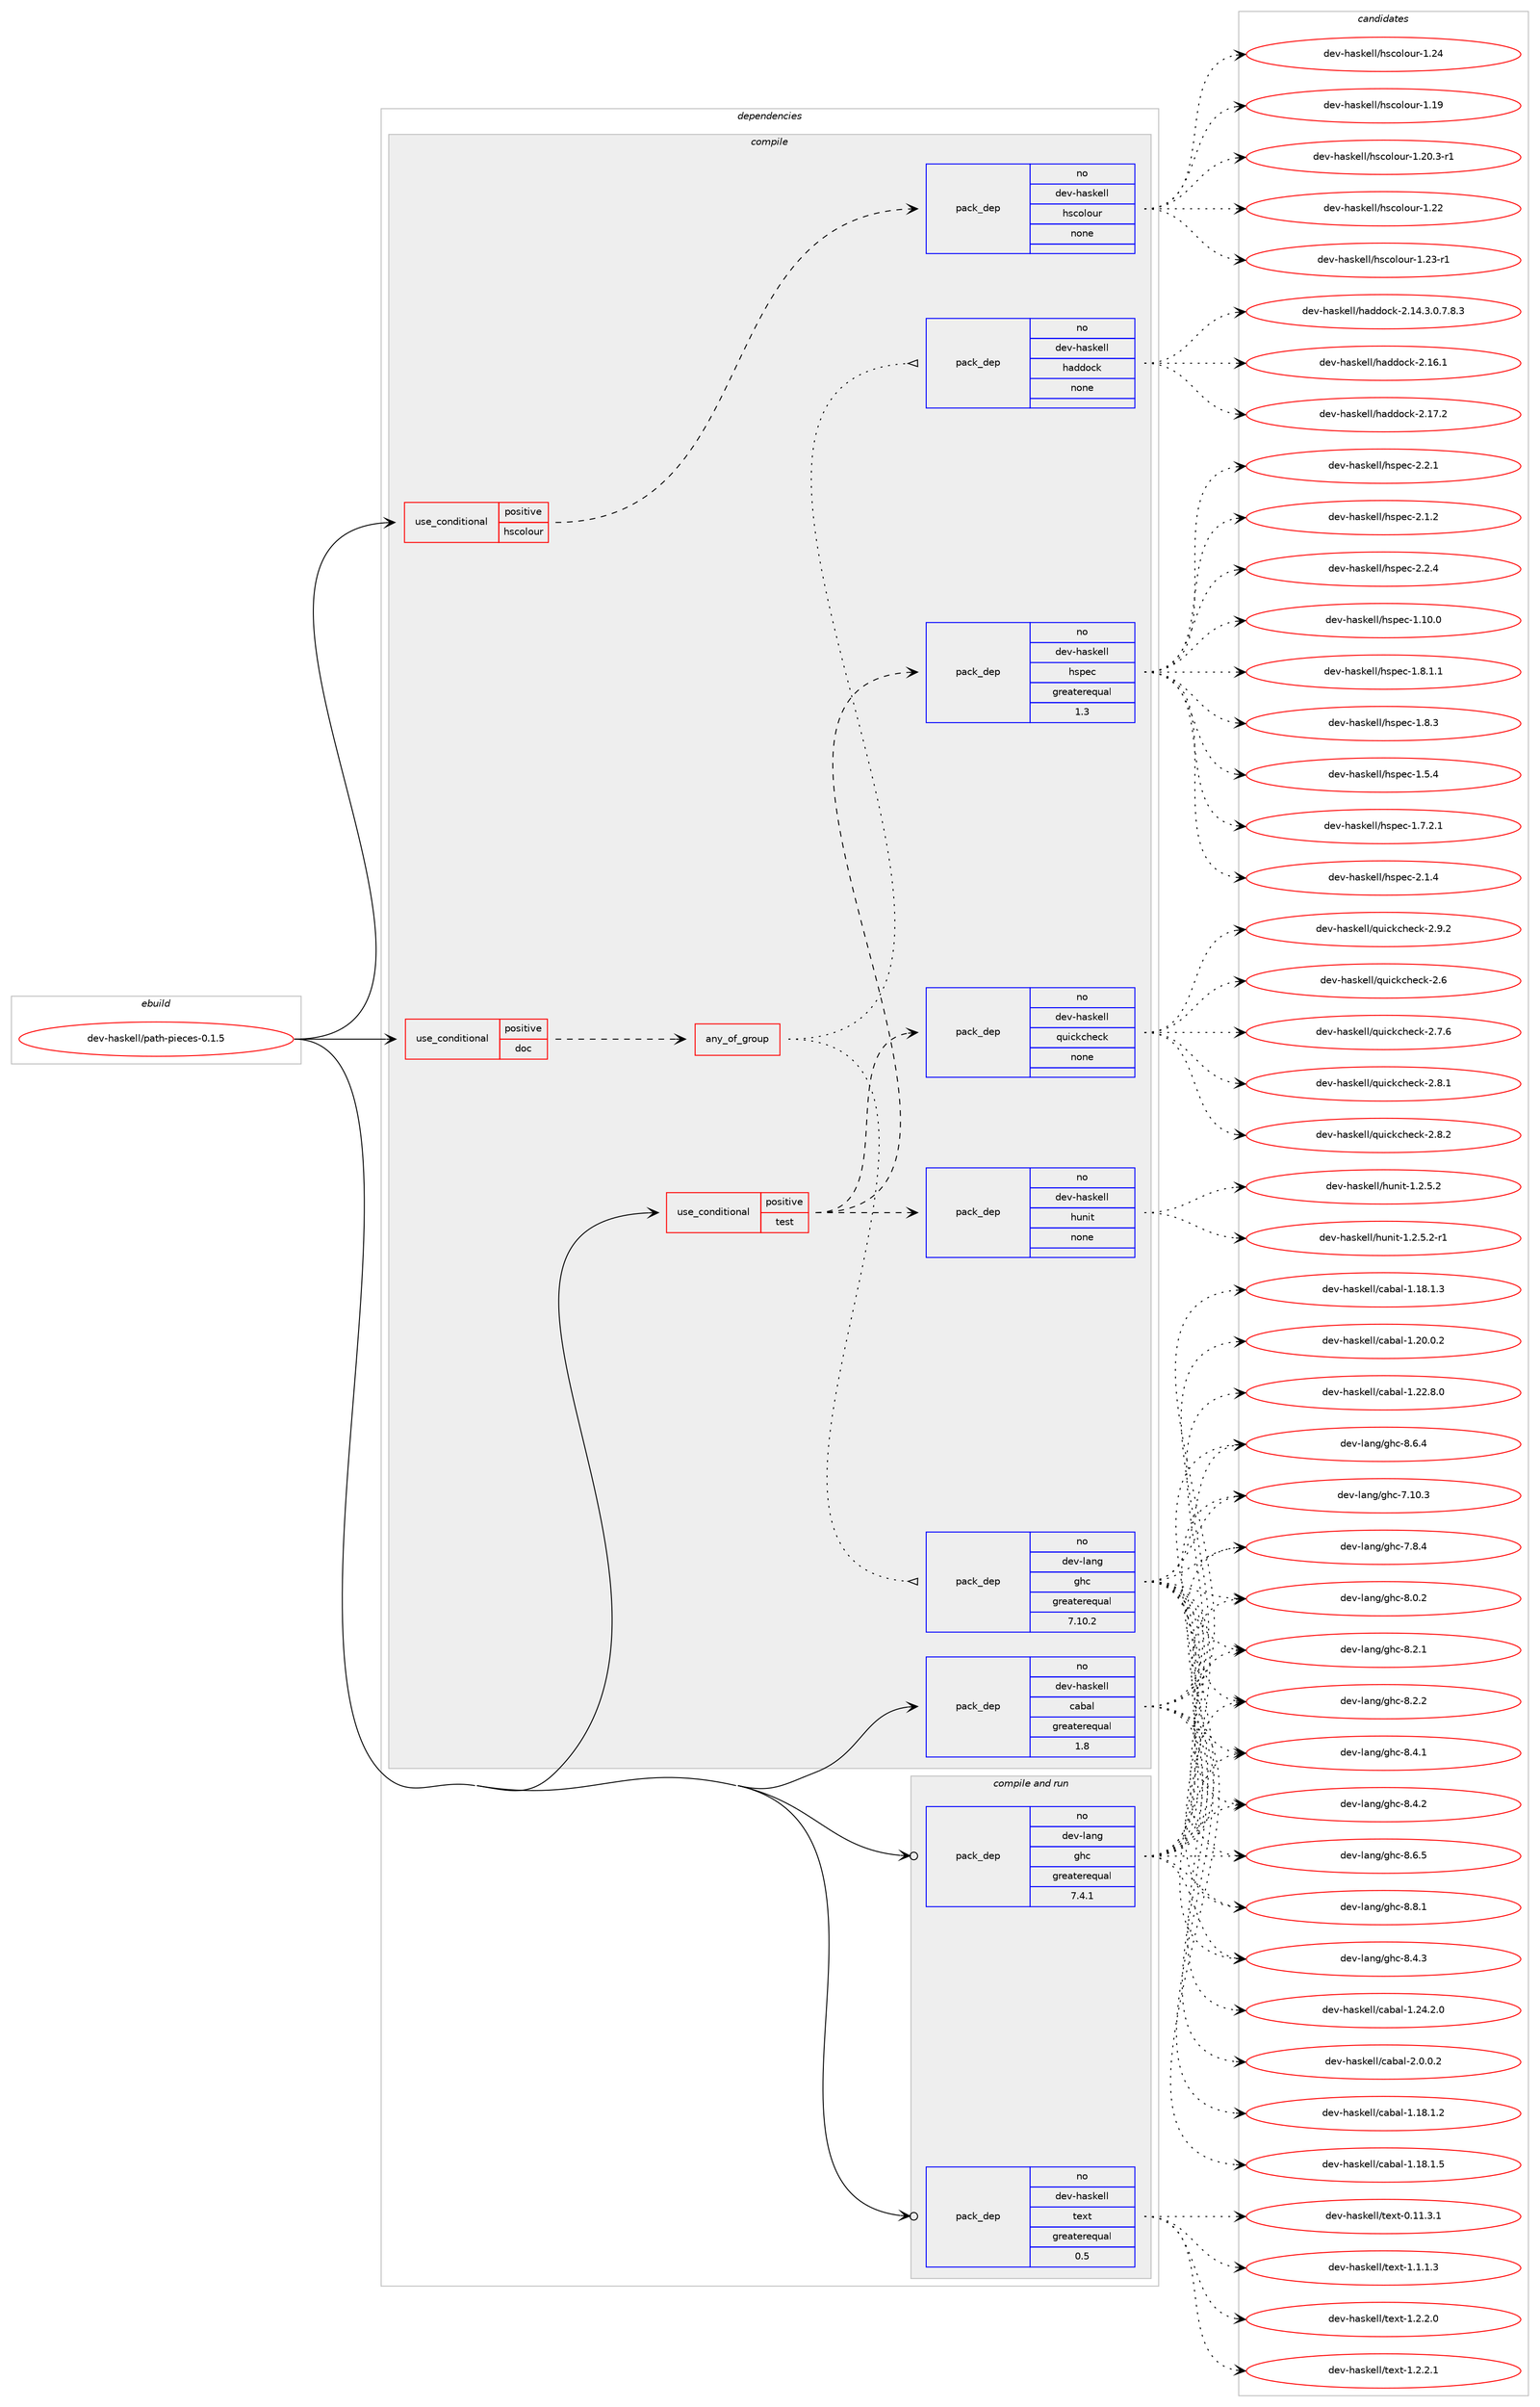 digraph prolog {

# *************
# Graph options
# *************

newrank=true;
concentrate=true;
compound=true;
graph [rankdir=LR,fontname=Helvetica,fontsize=10,ranksep=1.5];#, ranksep=2.5, nodesep=0.2];
edge  [arrowhead=vee];
node  [fontname=Helvetica,fontsize=10];

# **********
# The ebuild
# **********

subgraph cluster_leftcol {
color=gray;
rank=same;
label=<<i>ebuild</i>>;
id [label="dev-haskell/path-pieces-0.1.5", color=red, width=4, href="../dev-haskell/path-pieces-0.1.5.svg"];
}

# ****************
# The dependencies
# ****************

subgraph cluster_midcol {
color=gray;
label=<<i>dependencies</i>>;
subgraph cluster_compile {
fillcolor="#eeeeee";
style=filled;
label=<<i>compile</i>>;
subgraph cond127113 {
dependency541189 [label=<<TABLE BORDER="0" CELLBORDER="1" CELLSPACING="0" CELLPADDING="4"><TR><TD ROWSPAN="3" CELLPADDING="10">use_conditional</TD></TR><TR><TD>positive</TD></TR><TR><TD>doc</TD></TR></TABLE>>, shape=none, color=red];
subgraph any10309 {
dependency541190 [label=<<TABLE BORDER="0" CELLBORDER="1" CELLSPACING="0" CELLPADDING="4"><TR><TD CELLPADDING="10">any_of_group</TD></TR></TABLE>>, shape=none, color=red];subgraph pack403410 {
dependency541191 [label=<<TABLE BORDER="0" CELLBORDER="1" CELLSPACING="0" CELLPADDING="4" WIDTH="220"><TR><TD ROWSPAN="6" CELLPADDING="30">pack_dep</TD></TR><TR><TD WIDTH="110">no</TD></TR><TR><TD>dev-haskell</TD></TR><TR><TD>haddock</TD></TR><TR><TD>none</TD></TR><TR><TD></TD></TR></TABLE>>, shape=none, color=blue];
}
dependency541190:e -> dependency541191:w [weight=20,style="dotted",arrowhead="oinv"];
subgraph pack403411 {
dependency541192 [label=<<TABLE BORDER="0" CELLBORDER="1" CELLSPACING="0" CELLPADDING="4" WIDTH="220"><TR><TD ROWSPAN="6" CELLPADDING="30">pack_dep</TD></TR><TR><TD WIDTH="110">no</TD></TR><TR><TD>dev-lang</TD></TR><TR><TD>ghc</TD></TR><TR><TD>greaterequal</TD></TR><TR><TD>7.10.2</TD></TR></TABLE>>, shape=none, color=blue];
}
dependency541190:e -> dependency541192:w [weight=20,style="dotted",arrowhead="oinv"];
}
dependency541189:e -> dependency541190:w [weight=20,style="dashed",arrowhead="vee"];
}
id:e -> dependency541189:w [weight=20,style="solid",arrowhead="vee"];
subgraph cond127114 {
dependency541193 [label=<<TABLE BORDER="0" CELLBORDER="1" CELLSPACING="0" CELLPADDING="4"><TR><TD ROWSPAN="3" CELLPADDING="10">use_conditional</TD></TR><TR><TD>positive</TD></TR><TR><TD>hscolour</TD></TR></TABLE>>, shape=none, color=red];
subgraph pack403412 {
dependency541194 [label=<<TABLE BORDER="0" CELLBORDER="1" CELLSPACING="0" CELLPADDING="4" WIDTH="220"><TR><TD ROWSPAN="6" CELLPADDING="30">pack_dep</TD></TR><TR><TD WIDTH="110">no</TD></TR><TR><TD>dev-haskell</TD></TR><TR><TD>hscolour</TD></TR><TR><TD>none</TD></TR><TR><TD></TD></TR></TABLE>>, shape=none, color=blue];
}
dependency541193:e -> dependency541194:w [weight=20,style="dashed",arrowhead="vee"];
}
id:e -> dependency541193:w [weight=20,style="solid",arrowhead="vee"];
subgraph cond127115 {
dependency541195 [label=<<TABLE BORDER="0" CELLBORDER="1" CELLSPACING="0" CELLPADDING="4"><TR><TD ROWSPAN="3" CELLPADDING="10">use_conditional</TD></TR><TR><TD>positive</TD></TR><TR><TD>test</TD></TR></TABLE>>, shape=none, color=red];
subgraph pack403413 {
dependency541196 [label=<<TABLE BORDER="0" CELLBORDER="1" CELLSPACING="0" CELLPADDING="4" WIDTH="220"><TR><TD ROWSPAN="6" CELLPADDING="30">pack_dep</TD></TR><TR><TD WIDTH="110">no</TD></TR><TR><TD>dev-haskell</TD></TR><TR><TD>hspec</TD></TR><TR><TD>greaterequal</TD></TR><TR><TD>1.3</TD></TR></TABLE>>, shape=none, color=blue];
}
dependency541195:e -> dependency541196:w [weight=20,style="dashed",arrowhead="vee"];
subgraph pack403414 {
dependency541197 [label=<<TABLE BORDER="0" CELLBORDER="1" CELLSPACING="0" CELLPADDING="4" WIDTH="220"><TR><TD ROWSPAN="6" CELLPADDING="30">pack_dep</TD></TR><TR><TD WIDTH="110">no</TD></TR><TR><TD>dev-haskell</TD></TR><TR><TD>hunit</TD></TR><TR><TD>none</TD></TR><TR><TD></TD></TR></TABLE>>, shape=none, color=blue];
}
dependency541195:e -> dependency541197:w [weight=20,style="dashed",arrowhead="vee"];
subgraph pack403415 {
dependency541198 [label=<<TABLE BORDER="0" CELLBORDER="1" CELLSPACING="0" CELLPADDING="4" WIDTH="220"><TR><TD ROWSPAN="6" CELLPADDING="30">pack_dep</TD></TR><TR><TD WIDTH="110">no</TD></TR><TR><TD>dev-haskell</TD></TR><TR><TD>quickcheck</TD></TR><TR><TD>none</TD></TR><TR><TD></TD></TR></TABLE>>, shape=none, color=blue];
}
dependency541195:e -> dependency541198:w [weight=20,style="dashed",arrowhead="vee"];
}
id:e -> dependency541195:w [weight=20,style="solid",arrowhead="vee"];
subgraph pack403416 {
dependency541199 [label=<<TABLE BORDER="0" CELLBORDER="1" CELLSPACING="0" CELLPADDING="4" WIDTH="220"><TR><TD ROWSPAN="6" CELLPADDING="30">pack_dep</TD></TR><TR><TD WIDTH="110">no</TD></TR><TR><TD>dev-haskell</TD></TR><TR><TD>cabal</TD></TR><TR><TD>greaterequal</TD></TR><TR><TD>1.8</TD></TR></TABLE>>, shape=none, color=blue];
}
id:e -> dependency541199:w [weight=20,style="solid",arrowhead="vee"];
}
subgraph cluster_compileandrun {
fillcolor="#eeeeee";
style=filled;
label=<<i>compile and run</i>>;
subgraph pack403417 {
dependency541200 [label=<<TABLE BORDER="0" CELLBORDER="1" CELLSPACING="0" CELLPADDING="4" WIDTH="220"><TR><TD ROWSPAN="6" CELLPADDING="30">pack_dep</TD></TR><TR><TD WIDTH="110">no</TD></TR><TR><TD>dev-haskell</TD></TR><TR><TD>text</TD></TR><TR><TD>greaterequal</TD></TR><TR><TD>0.5</TD></TR></TABLE>>, shape=none, color=blue];
}
id:e -> dependency541200:w [weight=20,style="solid",arrowhead="odotvee"];
subgraph pack403418 {
dependency541201 [label=<<TABLE BORDER="0" CELLBORDER="1" CELLSPACING="0" CELLPADDING="4" WIDTH="220"><TR><TD ROWSPAN="6" CELLPADDING="30">pack_dep</TD></TR><TR><TD WIDTH="110">no</TD></TR><TR><TD>dev-lang</TD></TR><TR><TD>ghc</TD></TR><TR><TD>greaterequal</TD></TR><TR><TD>7.4.1</TD></TR></TABLE>>, shape=none, color=blue];
}
id:e -> dependency541201:w [weight=20,style="solid",arrowhead="odotvee"];
}
subgraph cluster_run {
fillcolor="#eeeeee";
style=filled;
label=<<i>run</i>>;
}
}

# **************
# The candidates
# **************

subgraph cluster_choices {
rank=same;
color=gray;
label=<<i>candidates</i>>;

subgraph choice403410 {
color=black;
nodesep=1;
choice1001011184510497115107101108108471049710010011199107455046495246514648465546564651 [label="dev-haskell/haddock-2.14.3.0.7.8.3", color=red, width=4,href="../dev-haskell/haddock-2.14.3.0.7.8.3.svg"];
choice100101118451049711510710110810847104971001001119910745504649544649 [label="dev-haskell/haddock-2.16.1", color=red, width=4,href="../dev-haskell/haddock-2.16.1.svg"];
choice100101118451049711510710110810847104971001001119910745504649554650 [label="dev-haskell/haddock-2.17.2", color=red, width=4,href="../dev-haskell/haddock-2.17.2.svg"];
dependency541191:e -> choice1001011184510497115107101108108471049710010011199107455046495246514648465546564651:w [style=dotted,weight="100"];
dependency541191:e -> choice100101118451049711510710110810847104971001001119910745504649544649:w [style=dotted,weight="100"];
dependency541191:e -> choice100101118451049711510710110810847104971001001119910745504649554650:w [style=dotted,weight="100"];
}
subgraph choice403411 {
color=black;
nodesep=1;
choice1001011184510897110103471031049945554649484651 [label="dev-lang/ghc-7.10.3", color=red, width=4,href="../dev-lang/ghc-7.10.3.svg"];
choice10010111845108971101034710310499455546564652 [label="dev-lang/ghc-7.8.4", color=red, width=4,href="../dev-lang/ghc-7.8.4.svg"];
choice10010111845108971101034710310499455646484650 [label="dev-lang/ghc-8.0.2", color=red, width=4,href="../dev-lang/ghc-8.0.2.svg"];
choice10010111845108971101034710310499455646504649 [label="dev-lang/ghc-8.2.1", color=red, width=4,href="../dev-lang/ghc-8.2.1.svg"];
choice10010111845108971101034710310499455646504650 [label="dev-lang/ghc-8.2.2", color=red, width=4,href="../dev-lang/ghc-8.2.2.svg"];
choice10010111845108971101034710310499455646524649 [label="dev-lang/ghc-8.4.1", color=red, width=4,href="../dev-lang/ghc-8.4.1.svg"];
choice10010111845108971101034710310499455646524650 [label="dev-lang/ghc-8.4.2", color=red, width=4,href="../dev-lang/ghc-8.4.2.svg"];
choice10010111845108971101034710310499455646524651 [label="dev-lang/ghc-8.4.3", color=red, width=4,href="../dev-lang/ghc-8.4.3.svg"];
choice10010111845108971101034710310499455646544652 [label="dev-lang/ghc-8.6.4", color=red, width=4,href="../dev-lang/ghc-8.6.4.svg"];
choice10010111845108971101034710310499455646544653 [label="dev-lang/ghc-8.6.5", color=red, width=4,href="../dev-lang/ghc-8.6.5.svg"];
choice10010111845108971101034710310499455646564649 [label="dev-lang/ghc-8.8.1", color=red, width=4,href="../dev-lang/ghc-8.8.1.svg"];
dependency541192:e -> choice1001011184510897110103471031049945554649484651:w [style=dotted,weight="100"];
dependency541192:e -> choice10010111845108971101034710310499455546564652:w [style=dotted,weight="100"];
dependency541192:e -> choice10010111845108971101034710310499455646484650:w [style=dotted,weight="100"];
dependency541192:e -> choice10010111845108971101034710310499455646504649:w [style=dotted,weight="100"];
dependency541192:e -> choice10010111845108971101034710310499455646504650:w [style=dotted,weight="100"];
dependency541192:e -> choice10010111845108971101034710310499455646524649:w [style=dotted,weight="100"];
dependency541192:e -> choice10010111845108971101034710310499455646524650:w [style=dotted,weight="100"];
dependency541192:e -> choice10010111845108971101034710310499455646524651:w [style=dotted,weight="100"];
dependency541192:e -> choice10010111845108971101034710310499455646544652:w [style=dotted,weight="100"];
dependency541192:e -> choice10010111845108971101034710310499455646544653:w [style=dotted,weight="100"];
dependency541192:e -> choice10010111845108971101034710310499455646564649:w [style=dotted,weight="100"];
}
subgraph choice403412 {
color=black;
nodesep=1;
choice100101118451049711510710110810847104115991111081111171144549464957 [label="dev-haskell/hscolour-1.19", color=red, width=4,href="../dev-haskell/hscolour-1.19.svg"];
choice10010111845104971151071011081084710411599111108111117114454946504846514511449 [label="dev-haskell/hscolour-1.20.3-r1", color=red, width=4,href="../dev-haskell/hscolour-1.20.3-r1.svg"];
choice100101118451049711510710110810847104115991111081111171144549465050 [label="dev-haskell/hscolour-1.22", color=red, width=4,href="../dev-haskell/hscolour-1.22.svg"];
choice1001011184510497115107101108108471041159911110811111711445494650514511449 [label="dev-haskell/hscolour-1.23-r1", color=red, width=4,href="../dev-haskell/hscolour-1.23-r1.svg"];
choice100101118451049711510710110810847104115991111081111171144549465052 [label="dev-haskell/hscolour-1.24", color=red, width=4,href="../dev-haskell/hscolour-1.24.svg"];
dependency541194:e -> choice100101118451049711510710110810847104115991111081111171144549464957:w [style=dotted,weight="100"];
dependency541194:e -> choice10010111845104971151071011081084710411599111108111117114454946504846514511449:w [style=dotted,weight="100"];
dependency541194:e -> choice100101118451049711510710110810847104115991111081111171144549465050:w [style=dotted,weight="100"];
dependency541194:e -> choice1001011184510497115107101108108471041159911110811111711445494650514511449:w [style=dotted,weight="100"];
dependency541194:e -> choice100101118451049711510710110810847104115991111081111171144549465052:w [style=dotted,weight="100"];
}
subgraph choice403413 {
color=black;
nodesep=1;
choice1001011184510497115107101108108471041151121019945494649484648 [label="dev-haskell/hspec-1.10.0", color=red, width=4,href="../dev-haskell/hspec-1.10.0.svg"];
choice10010111845104971151071011081084710411511210199454946534652 [label="dev-haskell/hspec-1.5.4", color=red, width=4,href="../dev-haskell/hspec-1.5.4.svg"];
choice100101118451049711510710110810847104115112101994549465546504649 [label="dev-haskell/hspec-1.7.2.1", color=red, width=4,href="../dev-haskell/hspec-1.7.2.1.svg"];
choice100101118451049711510710110810847104115112101994549465646494649 [label="dev-haskell/hspec-1.8.1.1", color=red, width=4,href="../dev-haskell/hspec-1.8.1.1.svg"];
choice10010111845104971151071011081084710411511210199454946564651 [label="dev-haskell/hspec-1.8.3", color=red, width=4,href="../dev-haskell/hspec-1.8.3.svg"];
choice10010111845104971151071011081084710411511210199455046494650 [label="dev-haskell/hspec-2.1.2", color=red, width=4,href="../dev-haskell/hspec-2.1.2.svg"];
choice10010111845104971151071011081084710411511210199455046494652 [label="dev-haskell/hspec-2.1.4", color=red, width=4,href="../dev-haskell/hspec-2.1.4.svg"];
choice10010111845104971151071011081084710411511210199455046504649 [label="dev-haskell/hspec-2.2.1", color=red, width=4,href="../dev-haskell/hspec-2.2.1.svg"];
choice10010111845104971151071011081084710411511210199455046504652 [label="dev-haskell/hspec-2.2.4", color=red, width=4,href="../dev-haskell/hspec-2.2.4.svg"];
dependency541196:e -> choice1001011184510497115107101108108471041151121019945494649484648:w [style=dotted,weight="100"];
dependency541196:e -> choice10010111845104971151071011081084710411511210199454946534652:w [style=dotted,weight="100"];
dependency541196:e -> choice100101118451049711510710110810847104115112101994549465546504649:w [style=dotted,weight="100"];
dependency541196:e -> choice100101118451049711510710110810847104115112101994549465646494649:w [style=dotted,weight="100"];
dependency541196:e -> choice10010111845104971151071011081084710411511210199454946564651:w [style=dotted,weight="100"];
dependency541196:e -> choice10010111845104971151071011081084710411511210199455046494650:w [style=dotted,weight="100"];
dependency541196:e -> choice10010111845104971151071011081084710411511210199455046494652:w [style=dotted,weight="100"];
dependency541196:e -> choice10010111845104971151071011081084710411511210199455046504649:w [style=dotted,weight="100"];
dependency541196:e -> choice10010111845104971151071011081084710411511210199455046504652:w [style=dotted,weight="100"];
}
subgraph choice403414 {
color=black;
nodesep=1;
choice1001011184510497115107101108108471041171101051164549465046534650 [label="dev-haskell/hunit-1.2.5.2", color=red, width=4,href="../dev-haskell/hunit-1.2.5.2.svg"];
choice10010111845104971151071011081084710411711010511645494650465346504511449 [label="dev-haskell/hunit-1.2.5.2-r1", color=red, width=4,href="../dev-haskell/hunit-1.2.5.2-r1.svg"];
dependency541197:e -> choice1001011184510497115107101108108471041171101051164549465046534650:w [style=dotted,weight="100"];
dependency541197:e -> choice10010111845104971151071011081084710411711010511645494650465346504511449:w [style=dotted,weight="100"];
}
subgraph choice403415 {
color=black;
nodesep=1;
choice10010111845104971151071011081084711311710599107991041019910745504654 [label="dev-haskell/quickcheck-2.6", color=red, width=4,href="../dev-haskell/quickcheck-2.6.svg"];
choice100101118451049711510710110810847113117105991079910410199107455046554654 [label="dev-haskell/quickcheck-2.7.6", color=red, width=4,href="../dev-haskell/quickcheck-2.7.6.svg"];
choice100101118451049711510710110810847113117105991079910410199107455046564649 [label="dev-haskell/quickcheck-2.8.1", color=red, width=4,href="../dev-haskell/quickcheck-2.8.1.svg"];
choice100101118451049711510710110810847113117105991079910410199107455046564650 [label="dev-haskell/quickcheck-2.8.2", color=red, width=4,href="../dev-haskell/quickcheck-2.8.2.svg"];
choice100101118451049711510710110810847113117105991079910410199107455046574650 [label="dev-haskell/quickcheck-2.9.2", color=red, width=4,href="../dev-haskell/quickcheck-2.9.2.svg"];
dependency541198:e -> choice10010111845104971151071011081084711311710599107991041019910745504654:w [style=dotted,weight="100"];
dependency541198:e -> choice100101118451049711510710110810847113117105991079910410199107455046554654:w [style=dotted,weight="100"];
dependency541198:e -> choice100101118451049711510710110810847113117105991079910410199107455046564649:w [style=dotted,weight="100"];
dependency541198:e -> choice100101118451049711510710110810847113117105991079910410199107455046564650:w [style=dotted,weight="100"];
dependency541198:e -> choice100101118451049711510710110810847113117105991079910410199107455046574650:w [style=dotted,weight="100"];
}
subgraph choice403416 {
color=black;
nodesep=1;
choice10010111845104971151071011081084799979897108454946495646494650 [label="dev-haskell/cabal-1.18.1.2", color=red, width=4,href="../dev-haskell/cabal-1.18.1.2.svg"];
choice10010111845104971151071011081084799979897108454946495646494651 [label="dev-haskell/cabal-1.18.1.3", color=red, width=4,href="../dev-haskell/cabal-1.18.1.3.svg"];
choice10010111845104971151071011081084799979897108454946495646494653 [label="dev-haskell/cabal-1.18.1.5", color=red, width=4,href="../dev-haskell/cabal-1.18.1.5.svg"];
choice10010111845104971151071011081084799979897108454946504846484650 [label="dev-haskell/cabal-1.20.0.2", color=red, width=4,href="../dev-haskell/cabal-1.20.0.2.svg"];
choice10010111845104971151071011081084799979897108454946505046564648 [label="dev-haskell/cabal-1.22.8.0", color=red, width=4,href="../dev-haskell/cabal-1.22.8.0.svg"];
choice10010111845104971151071011081084799979897108454946505246504648 [label="dev-haskell/cabal-1.24.2.0", color=red, width=4,href="../dev-haskell/cabal-1.24.2.0.svg"];
choice100101118451049711510710110810847999798971084550464846484650 [label="dev-haskell/cabal-2.0.0.2", color=red, width=4,href="../dev-haskell/cabal-2.0.0.2.svg"];
dependency541199:e -> choice10010111845104971151071011081084799979897108454946495646494650:w [style=dotted,weight="100"];
dependency541199:e -> choice10010111845104971151071011081084799979897108454946495646494651:w [style=dotted,weight="100"];
dependency541199:e -> choice10010111845104971151071011081084799979897108454946495646494653:w [style=dotted,weight="100"];
dependency541199:e -> choice10010111845104971151071011081084799979897108454946504846484650:w [style=dotted,weight="100"];
dependency541199:e -> choice10010111845104971151071011081084799979897108454946505046564648:w [style=dotted,weight="100"];
dependency541199:e -> choice10010111845104971151071011081084799979897108454946505246504648:w [style=dotted,weight="100"];
dependency541199:e -> choice100101118451049711510710110810847999798971084550464846484650:w [style=dotted,weight="100"];
}
subgraph choice403417 {
color=black;
nodesep=1;
choice100101118451049711510710110810847116101120116454846494946514649 [label="dev-haskell/text-0.11.3.1", color=red, width=4,href="../dev-haskell/text-0.11.3.1.svg"];
choice1001011184510497115107101108108471161011201164549464946494651 [label="dev-haskell/text-1.1.1.3", color=red, width=4,href="../dev-haskell/text-1.1.1.3.svg"];
choice1001011184510497115107101108108471161011201164549465046504648 [label="dev-haskell/text-1.2.2.0", color=red, width=4,href="../dev-haskell/text-1.2.2.0.svg"];
choice1001011184510497115107101108108471161011201164549465046504649 [label="dev-haskell/text-1.2.2.1", color=red, width=4,href="../dev-haskell/text-1.2.2.1.svg"];
dependency541200:e -> choice100101118451049711510710110810847116101120116454846494946514649:w [style=dotted,weight="100"];
dependency541200:e -> choice1001011184510497115107101108108471161011201164549464946494651:w [style=dotted,weight="100"];
dependency541200:e -> choice1001011184510497115107101108108471161011201164549465046504648:w [style=dotted,weight="100"];
dependency541200:e -> choice1001011184510497115107101108108471161011201164549465046504649:w [style=dotted,weight="100"];
}
subgraph choice403418 {
color=black;
nodesep=1;
choice1001011184510897110103471031049945554649484651 [label="dev-lang/ghc-7.10.3", color=red, width=4,href="../dev-lang/ghc-7.10.3.svg"];
choice10010111845108971101034710310499455546564652 [label="dev-lang/ghc-7.8.4", color=red, width=4,href="../dev-lang/ghc-7.8.4.svg"];
choice10010111845108971101034710310499455646484650 [label="dev-lang/ghc-8.0.2", color=red, width=4,href="../dev-lang/ghc-8.0.2.svg"];
choice10010111845108971101034710310499455646504649 [label="dev-lang/ghc-8.2.1", color=red, width=4,href="../dev-lang/ghc-8.2.1.svg"];
choice10010111845108971101034710310499455646504650 [label="dev-lang/ghc-8.2.2", color=red, width=4,href="../dev-lang/ghc-8.2.2.svg"];
choice10010111845108971101034710310499455646524649 [label="dev-lang/ghc-8.4.1", color=red, width=4,href="../dev-lang/ghc-8.4.1.svg"];
choice10010111845108971101034710310499455646524650 [label="dev-lang/ghc-8.4.2", color=red, width=4,href="../dev-lang/ghc-8.4.2.svg"];
choice10010111845108971101034710310499455646524651 [label="dev-lang/ghc-8.4.3", color=red, width=4,href="../dev-lang/ghc-8.4.3.svg"];
choice10010111845108971101034710310499455646544652 [label="dev-lang/ghc-8.6.4", color=red, width=4,href="../dev-lang/ghc-8.6.4.svg"];
choice10010111845108971101034710310499455646544653 [label="dev-lang/ghc-8.6.5", color=red, width=4,href="../dev-lang/ghc-8.6.5.svg"];
choice10010111845108971101034710310499455646564649 [label="dev-lang/ghc-8.8.1", color=red, width=4,href="../dev-lang/ghc-8.8.1.svg"];
dependency541201:e -> choice1001011184510897110103471031049945554649484651:w [style=dotted,weight="100"];
dependency541201:e -> choice10010111845108971101034710310499455546564652:w [style=dotted,weight="100"];
dependency541201:e -> choice10010111845108971101034710310499455646484650:w [style=dotted,weight="100"];
dependency541201:e -> choice10010111845108971101034710310499455646504649:w [style=dotted,weight="100"];
dependency541201:e -> choice10010111845108971101034710310499455646504650:w [style=dotted,weight="100"];
dependency541201:e -> choice10010111845108971101034710310499455646524649:w [style=dotted,weight="100"];
dependency541201:e -> choice10010111845108971101034710310499455646524650:w [style=dotted,weight="100"];
dependency541201:e -> choice10010111845108971101034710310499455646524651:w [style=dotted,weight="100"];
dependency541201:e -> choice10010111845108971101034710310499455646544652:w [style=dotted,weight="100"];
dependency541201:e -> choice10010111845108971101034710310499455646544653:w [style=dotted,weight="100"];
dependency541201:e -> choice10010111845108971101034710310499455646564649:w [style=dotted,weight="100"];
}
}

}
